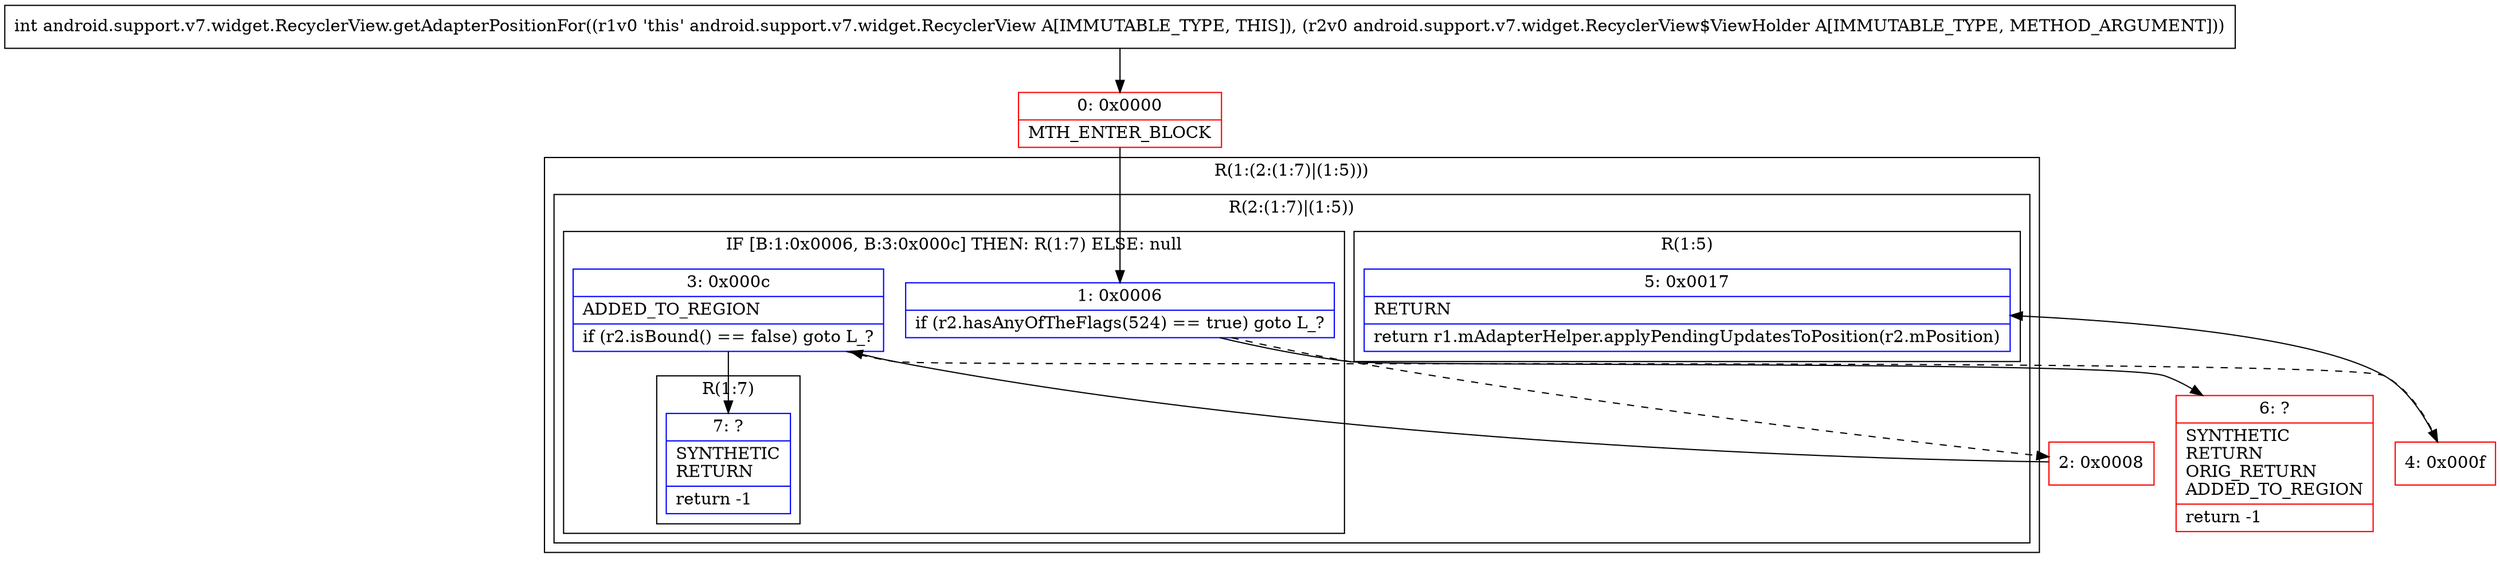 digraph "CFG forandroid.support.v7.widget.RecyclerView.getAdapterPositionFor(Landroid\/support\/v7\/widget\/RecyclerView$ViewHolder;)I" {
subgraph cluster_Region_65395501 {
label = "R(1:(2:(1:7)|(1:5)))";
node [shape=record,color=blue];
subgraph cluster_Region_1278738924 {
label = "R(2:(1:7)|(1:5))";
node [shape=record,color=blue];
subgraph cluster_IfRegion_1544636957 {
label = "IF [B:1:0x0006, B:3:0x000c] THEN: R(1:7) ELSE: null";
node [shape=record,color=blue];
Node_1 [shape=record,label="{1\:\ 0x0006|if (r2.hasAnyOfTheFlags(524) == true) goto L_?\l}"];
Node_3 [shape=record,label="{3\:\ 0x000c|ADDED_TO_REGION\l|if (r2.isBound() == false) goto L_?\l}"];
subgraph cluster_Region_73923919 {
label = "R(1:7)";
node [shape=record,color=blue];
Node_7 [shape=record,label="{7\:\ ?|SYNTHETIC\lRETURN\l|return \-1\l}"];
}
}
subgraph cluster_Region_695624285 {
label = "R(1:5)";
node [shape=record,color=blue];
Node_5 [shape=record,label="{5\:\ 0x0017|RETURN\l|return r1.mAdapterHelper.applyPendingUpdatesToPosition(r2.mPosition)\l}"];
}
}
}
Node_0 [shape=record,color=red,label="{0\:\ 0x0000|MTH_ENTER_BLOCK\l}"];
Node_2 [shape=record,color=red,label="{2\:\ 0x0008}"];
Node_4 [shape=record,color=red,label="{4\:\ 0x000f}"];
Node_6 [shape=record,color=red,label="{6\:\ ?|SYNTHETIC\lRETURN\lORIG_RETURN\lADDED_TO_REGION\l|return \-1\l}"];
MethodNode[shape=record,label="{int android.support.v7.widget.RecyclerView.getAdapterPositionFor((r1v0 'this' android.support.v7.widget.RecyclerView A[IMMUTABLE_TYPE, THIS]), (r2v0 android.support.v7.widget.RecyclerView$ViewHolder A[IMMUTABLE_TYPE, METHOD_ARGUMENT])) }"];
MethodNode -> Node_0;
Node_1 -> Node_2[style=dashed];
Node_1 -> Node_6;
Node_3 -> Node_4[style=dashed];
Node_3 -> Node_7;
Node_0 -> Node_1;
Node_2 -> Node_3;
Node_4 -> Node_5;
}

